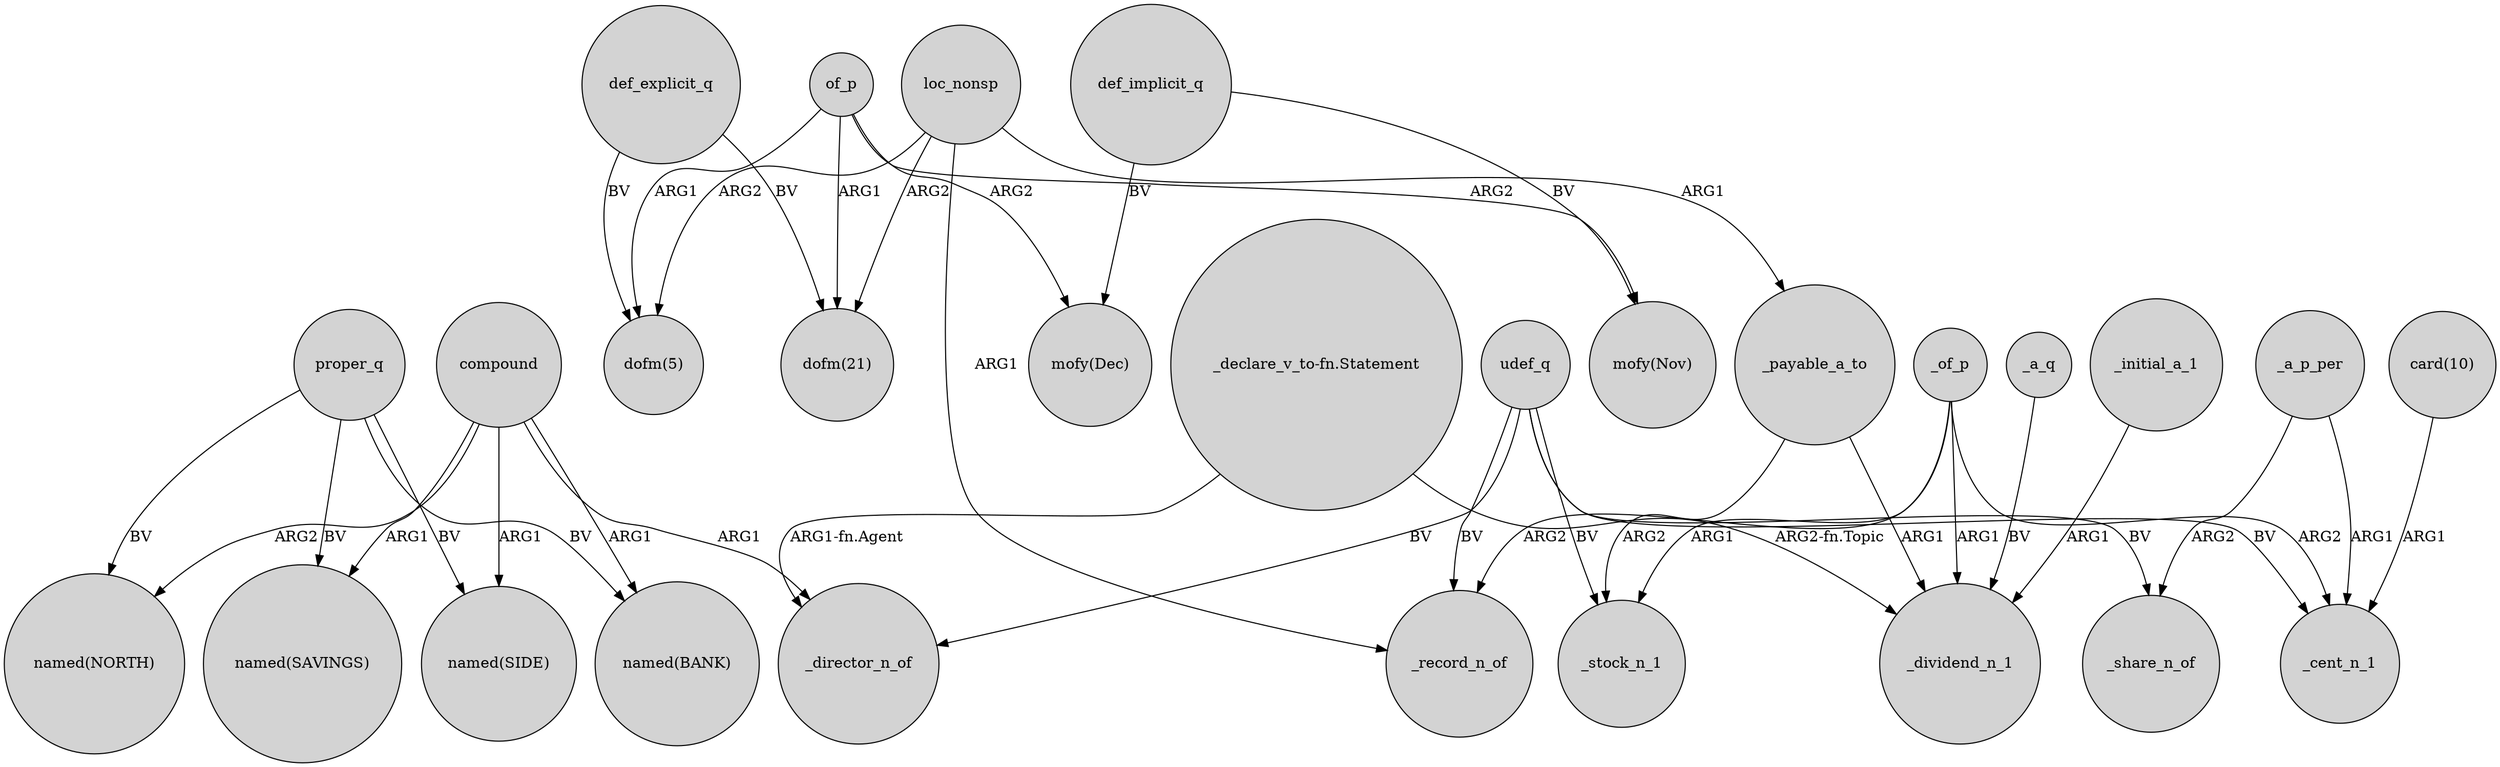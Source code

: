 digraph {
	node [shape=circle style=filled]
	loc_nonsp -> "dofm(5)" [label=ARG2]
	_payable_a_to -> _dividend_n_1 [label=ARG1]
	proper_q -> "named(BANK)" [label=BV]
	loc_nonsp -> "dofm(21)" [label=ARG2]
	"_declare_v_to-fn.Statement" -> _director_n_of [label="ARG1-fn.Agent"]
	loc_nonsp -> _payable_a_to [label=ARG1]
	def_implicit_q -> "mofy(Dec)" [label=BV]
	_payable_a_to -> _stock_n_1 [label=ARG2]
	compound -> "named(BANK)" [label=ARG1]
	loc_nonsp -> _record_n_of [label=ARG1]
	udef_q -> _record_n_of [label=BV]
	def_explicit_q -> "dofm(5)" [label=BV]
	"_declare_v_to-fn.Statement" -> _dividend_n_1 [label="ARG2-fn.Topic"]
	_a_p_per -> _share_n_of [label=ARG2]
	compound -> "named(SAVINGS)" [label=ARG1]
	compound -> "named(SIDE)" [label=ARG1]
	"card(10)" -> _cent_n_1 [label=ARG1]
	proper_q -> "named(SAVINGS)" [label=BV]
	udef_q -> _director_n_of [label=BV]
	proper_q -> "named(SIDE)" [label=BV]
	udef_q -> _cent_n_1 [label=BV]
	_of_p -> _stock_n_1 [label=ARG1]
	udef_q -> _stock_n_1 [label=BV]
	proper_q -> "named(NORTH)" [label=BV]
	_of_p -> _dividend_n_1 [label=ARG1]
	def_explicit_q -> "dofm(21)" [label=BV]
	_of_p -> _cent_n_1 [label=ARG2]
	_a_p_per -> _cent_n_1 [label=ARG1]
	_of_p -> _record_n_of [label=ARG2]
	compound -> "named(NORTH)" [label=ARG2]
	udef_q -> _share_n_of [label=BV]
	of_p -> "mofy(Nov)" [label=ARG2]
	def_implicit_q -> "mofy(Nov)" [label=BV]
	of_p -> "mofy(Dec)" [label=ARG2]
	compound -> _director_n_of [label=ARG1]
	_initial_a_1 -> _dividend_n_1 [label=ARG1]
	of_p -> "dofm(5)" [label=ARG1]
	_a_q -> _dividend_n_1 [label=BV]
	of_p -> "dofm(21)" [label=ARG1]
}
